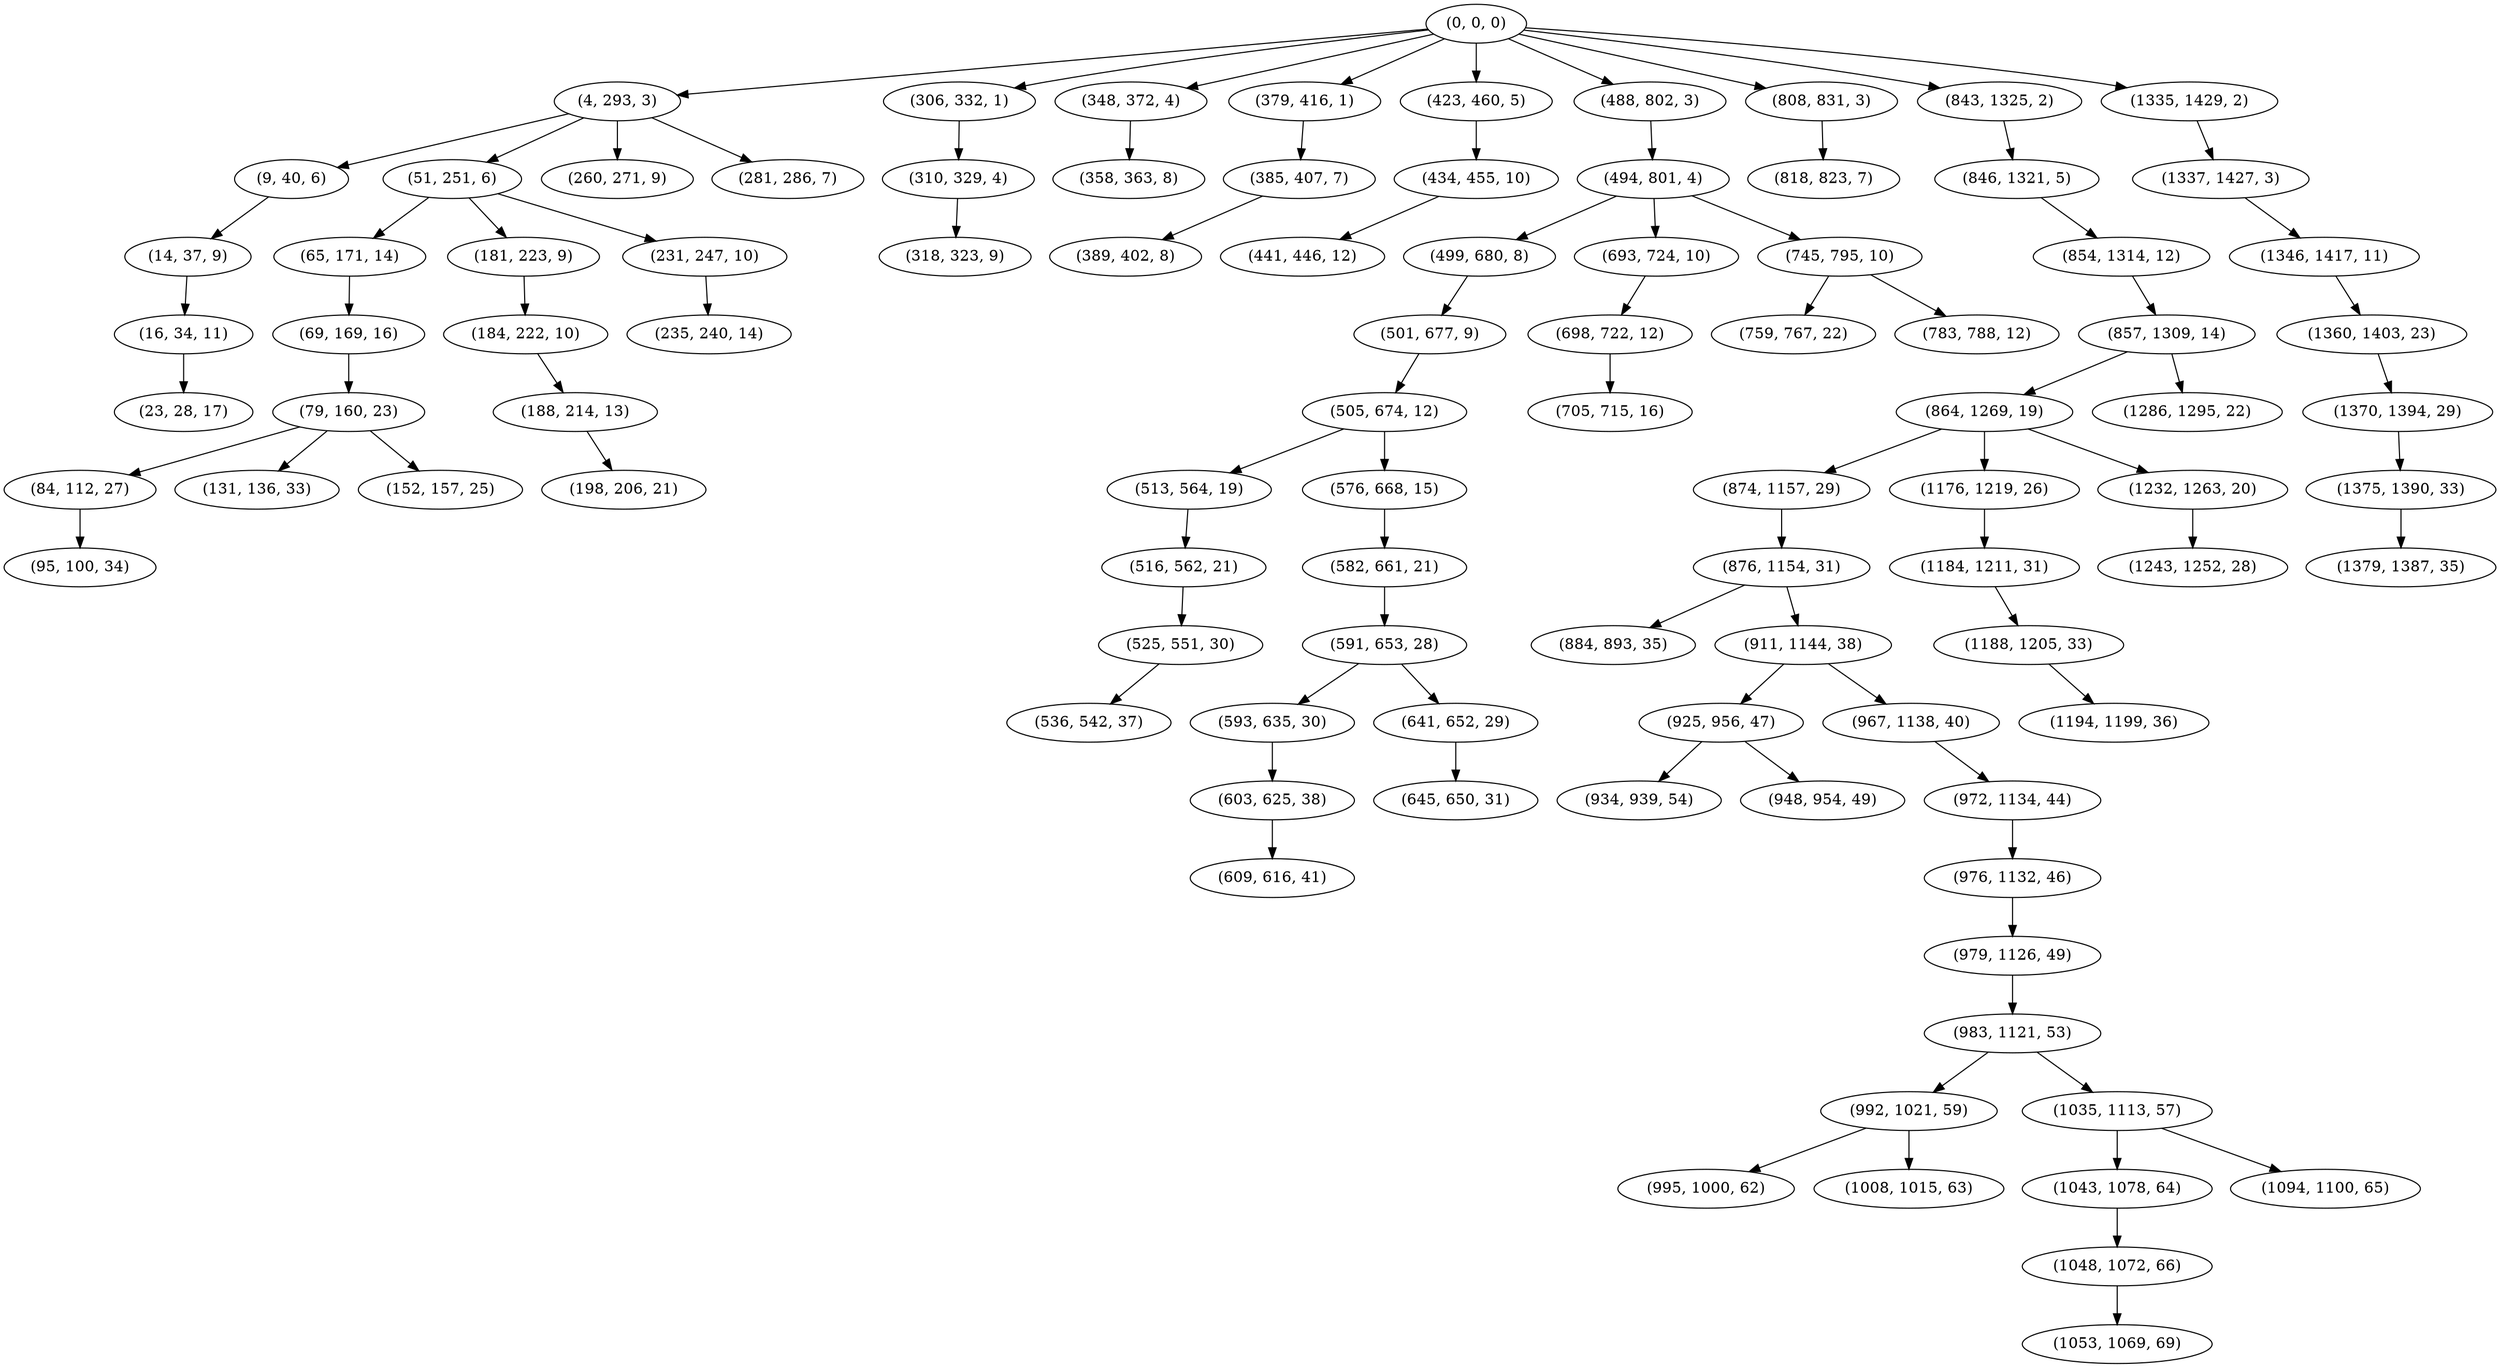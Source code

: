 digraph tree {
    "(0, 0, 0)";
    "(4, 293, 3)";
    "(9, 40, 6)";
    "(14, 37, 9)";
    "(16, 34, 11)";
    "(23, 28, 17)";
    "(51, 251, 6)";
    "(65, 171, 14)";
    "(69, 169, 16)";
    "(79, 160, 23)";
    "(84, 112, 27)";
    "(95, 100, 34)";
    "(131, 136, 33)";
    "(152, 157, 25)";
    "(181, 223, 9)";
    "(184, 222, 10)";
    "(188, 214, 13)";
    "(198, 206, 21)";
    "(231, 247, 10)";
    "(235, 240, 14)";
    "(260, 271, 9)";
    "(281, 286, 7)";
    "(306, 332, 1)";
    "(310, 329, 4)";
    "(318, 323, 9)";
    "(348, 372, 4)";
    "(358, 363, 8)";
    "(379, 416, 1)";
    "(385, 407, 7)";
    "(389, 402, 8)";
    "(423, 460, 5)";
    "(434, 455, 10)";
    "(441, 446, 12)";
    "(488, 802, 3)";
    "(494, 801, 4)";
    "(499, 680, 8)";
    "(501, 677, 9)";
    "(505, 674, 12)";
    "(513, 564, 19)";
    "(516, 562, 21)";
    "(525, 551, 30)";
    "(536, 542, 37)";
    "(576, 668, 15)";
    "(582, 661, 21)";
    "(591, 653, 28)";
    "(593, 635, 30)";
    "(603, 625, 38)";
    "(609, 616, 41)";
    "(641, 652, 29)";
    "(645, 650, 31)";
    "(693, 724, 10)";
    "(698, 722, 12)";
    "(705, 715, 16)";
    "(745, 795, 10)";
    "(759, 767, 22)";
    "(783, 788, 12)";
    "(808, 831, 3)";
    "(818, 823, 7)";
    "(843, 1325, 2)";
    "(846, 1321, 5)";
    "(854, 1314, 12)";
    "(857, 1309, 14)";
    "(864, 1269, 19)";
    "(874, 1157, 29)";
    "(876, 1154, 31)";
    "(884, 893, 35)";
    "(911, 1144, 38)";
    "(925, 956, 47)";
    "(934, 939, 54)";
    "(948, 954, 49)";
    "(967, 1138, 40)";
    "(972, 1134, 44)";
    "(976, 1132, 46)";
    "(979, 1126, 49)";
    "(983, 1121, 53)";
    "(992, 1021, 59)";
    "(995, 1000, 62)";
    "(1008, 1015, 63)";
    "(1035, 1113, 57)";
    "(1043, 1078, 64)";
    "(1048, 1072, 66)";
    "(1053, 1069, 69)";
    "(1094, 1100, 65)";
    "(1176, 1219, 26)";
    "(1184, 1211, 31)";
    "(1188, 1205, 33)";
    "(1194, 1199, 36)";
    "(1232, 1263, 20)";
    "(1243, 1252, 28)";
    "(1286, 1295, 22)";
    "(1335, 1429, 2)";
    "(1337, 1427, 3)";
    "(1346, 1417, 11)";
    "(1360, 1403, 23)";
    "(1370, 1394, 29)";
    "(1375, 1390, 33)";
    "(1379, 1387, 35)";
    "(0, 0, 0)" -> "(4, 293, 3)";
    "(0, 0, 0)" -> "(306, 332, 1)";
    "(0, 0, 0)" -> "(348, 372, 4)";
    "(0, 0, 0)" -> "(379, 416, 1)";
    "(0, 0, 0)" -> "(423, 460, 5)";
    "(0, 0, 0)" -> "(488, 802, 3)";
    "(0, 0, 0)" -> "(808, 831, 3)";
    "(0, 0, 0)" -> "(843, 1325, 2)";
    "(0, 0, 0)" -> "(1335, 1429, 2)";
    "(4, 293, 3)" -> "(9, 40, 6)";
    "(4, 293, 3)" -> "(51, 251, 6)";
    "(4, 293, 3)" -> "(260, 271, 9)";
    "(4, 293, 3)" -> "(281, 286, 7)";
    "(9, 40, 6)" -> "(14, 37, 9)";
    "(14, 37, 9)" -> "(16, 34, 11)";
    "(16, 34, 11)" -> "(23, 28, 17)";
    "(51, 251, 6)" -> "(65, 171, 14)";
    "(51, 251, 6)" -> "(181, 223, 9)";
    "(51, 251, 6)" -> "(231, 247, 10)";
    "(65, 171, 14)" -> "(69, 169, 16)";
    "(69, 169, 16)" -> "(79, 160, 23)";
    "(79, 160, 23)" -> "(84, 112, 27)";
    "(79, 160, 23)" -> "(131, 136, 33)";
    "(79, 160, 23)" -> "(152, 157, 25)";
    "(84, 112, 27)" -> "(95, 100, 34)";
    "(181, 223, 9)" -> "(184, 222, 10)";
    "(184, 222, 10)" -> "(188, 214, 13)";
    "(188, 214, 13)" -> "(198, 206, 21)";
    "(231, 247, 10)" -> "(235, 240, 14)";
    "(306, 332, 1)" -> "(310, 329, 4)";
    "(310, 329, 4)" -> "(318, 323, 9)";
    "(348, 372, 4)" -> "(358, 363, 8)";
    "(379, 416, 1)" -> "(385, 407, 7)";
    "(385, 407, 7)" -> "(389, 402, 8)";
    "(423, 460, 5)" -> "(434, 455, 10)";
    "(434, 455, 10)" -> "(441, 446, 12)";
    "(488, 802, 3)" -> "(494, 801, 4)";
    "(494, 801, 4)" -> "(499, 680, 8)";
    "(494, 801, 4)" -> "(693, 724, 10)";
    "(494, 801, 4)" -> "(745, 795, 10)";
    "(499, 680, 8)" -> "(501, 677, 9)";
    "(501, 677, 9)" -> "(505, 674, 12)";
    "(505, 674, 12)" -> "(513, 564, 19)";
    "(505, 674, 12)" -> "(576, 668, 15)";
    "(513, 564, 19)" -> "(516, 562, 21)";
    "(516, 562, 21)" -> "(525, 551, 30)";
    "(525, 551, 30)" -> "(536, 542, 37)";
    "(576, 668, 15)" -> "(582, 661, 21)";
    "(582, 661, 21)" -> "(591, 653, 28)";
    "(591, 653, 28)" -> "(593, 635, 30)";
    "(591, 653, 28)" -> "(641, 652, 29)";
    "(593, 635, 30)" -> "(603, 625, 38)";
    "(603, 625, 38)" -> "(609, 616, 41)";
    "(641, 652, 29)" -> "(645, 650, 31)";
    "(693, 724, 10)" -> "(698, 722, 12)";
    "(698, 722, 12)" -> "(705, 715, 16)";
    "(745, 795, 10)" -> "(759, 767, 22)";
    "(745, 795, 10)" -> "(783, 788, 12)";
    "(808, 831, 3)" -> "(818, 823, 7)";
    "(843, 1325, 2)" -> "(846, 1321, 5)";
    "(846, 1321, 5)" -> "(854, 1314, 12)";
    "(854, 1314, 12)" -> "(857, 1309, 14)";
    "(857, 1309, 14)" -> "(864, 1269, 19)";
    "(857, 1309, 14)" -> "(1286, 1295, 22)";
    "(864, 1269, 19)" -> "(874, 1157, 29)";
    "(864, 1269, 19)" -> "(1176, 1219, 26)";
    "(864, 1269, 19)" -> "(1232, 1263, 20)";
    "(874, 1157, 29)" -> "(876, 1154, 31)";
    "(876, 1154, 31)" -> "(884, 893, 35)";
    "(876, 1154, 31)" -> "(911, 1144, 38)";
    "(911, 1144, 38)" -> "(925, 956, 47)";
    "(911, 1144, 38)" -> "(967, 1138, 40)";
    "(925, 956, 47)" -> "(934, 939, 54)";
    "(925, 956, 47)" -> "(948, 954, 49)";
    "(967, 1138, 40)" -> "(972, 1134, 44)";
    "(972, 1134, 44)" -> "(976, 1132, 46)";
    "(976, 1132, 46)" -> "(979, 1126, 49)";
    "(979, 1126, 49)" -> "(983, 1121, 53)";
    "(983, 1121, 53)" -> "(992, 1021, 59)";
    "(983, 1121, 53)" -> "(1035, 1113, 57)";
    "(992, 1021, 59)" -> "(995, 1000, 62)";
    "(992, 1021, 59)" -> "(1008, 1015, 63)";
    "(1035, 1113, 57)" -> "(1043, 1078, 64)";
    "(1035, 1113, 57)" -> "(1094, 1100, 65)";
    "(1043, 1078, 64)" -> "(1048, 1072, 66)";
    "(1048, 1072, 66)" -> "(1053, 1069, 69)";
    "(1176, 1219, 26)" -> "(1184, 1211, 31)";
    "(1184, 1211, 31)" -> "(1188, 1205, 33)";
    "(1188, 1205, 33)" -> "(1194, 1199, 36)";
    "(1232, 1263, 20)" -> "(1243, 1252, 28)";
    "(1335, 1429, 2)" -> "(1337, 1427, 3)";
    "(1337, 1427, 3)" -> "(1346, 1417, 11)";
    "(1346, 1417, 11)" -> "(1360, 1403, 23)";
    "(1360, 1403, 23)" -> "(1370, 1394, 29)";
    "(1370, 1394, 29)" -> "(1375, 1390, 33)";
    "(1375, 1390, 33)" -> "(1379, 1387, 35)";
}
